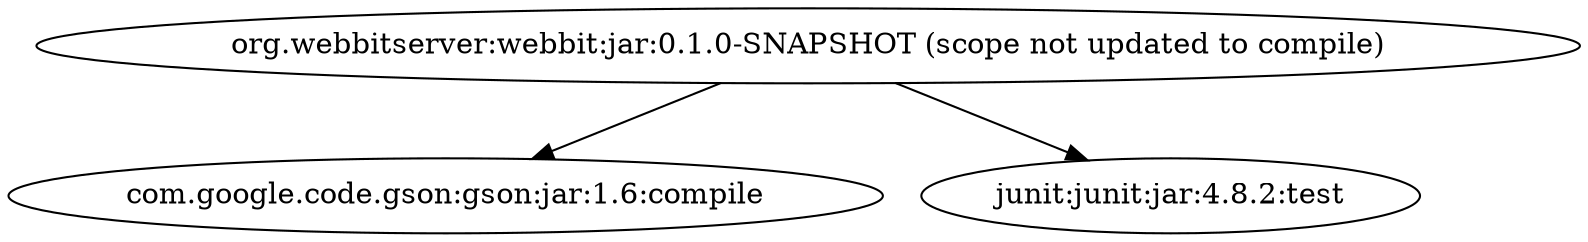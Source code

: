 digraph "org.webbitserver:webbit:jar:0.1.0-SNAPSHOT (scope not updated to compile)" { 
	"org.webbitserver:webbit:jar:0.1.0-SNAPSHOT (scope not updated to compile)" -> "com.google.code.gson:gson:jar:1.6:compile" ; 
	"org.webbitserver:webbit:jar:0.1.0-SNAPSHOT (scope not updated to compile)" -> "junit:junit:jar:4.8.2:test" ; 
 } 